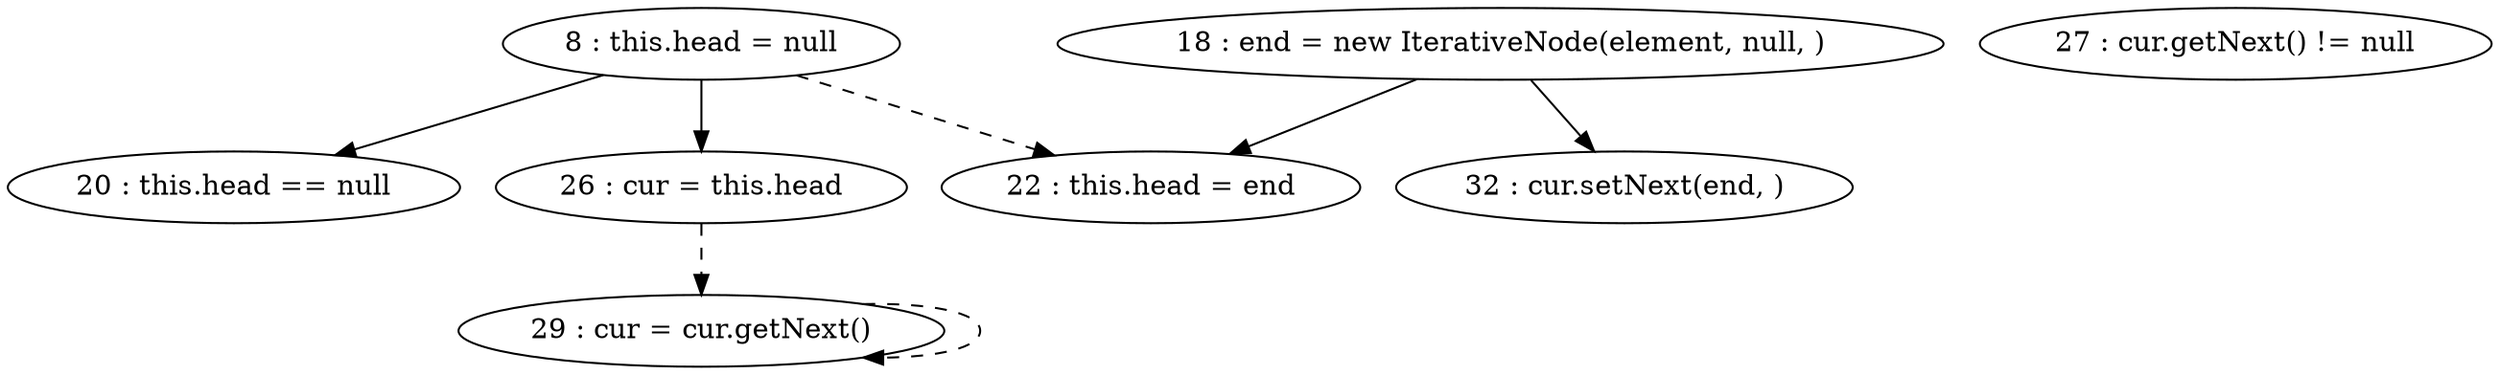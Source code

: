 digraph G {
"8 : this.head = null"
"8 : this.head = null" -> "20 : this.head == null"
"8 : this.head = null" -> "26 : cur = this.head"
"8 : this.head = null" -> "22 : this.head = end" [style=dashed]
"18 : end = new IterativeNode(element, null, )"
"18 : end = new IterativeNode(element, null, )" -> "32 : cur.setNext(end, )"
"18 : end = new IterativeNode(element, null, )" -> "22 : this.head = end"
"20 : this.head == null"
"22 : this.head = end"
"26 : cur = this.head"
"26 : cur = this.head" -> "29 : cur = cur.getNext()" [style=dashed]
"27 : cur.getNext() != null"
"29 : cur = cur.getNext()"
"29 : cur = cur.getNext()" -> "29 : cur = cur.getNext()" [style=dashed]
"27 : cur.getNext() != null"
"32 : cur.setNext(end, )"
}
